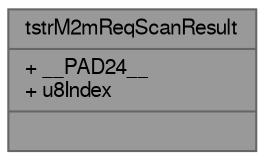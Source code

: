 digraph "tstrM2mReqScanResult"
{
 // LATEX_PDF_SIZE
  bgcolor="transparent";
  edge [fontname=FreeSans,fontsize=10,labelfontname=FreeSans,labelfontsize=10];
  node [fontname=FreeSans,fontsize=10,shape=box,height=0.2,width=0.4];
  Node1 [shape=record,label="{tstrM2mReqScanResult\n|+ __PAD24__\l+ u8Index\l|}",height=0.2,width=0.4,color="gray40", fillcolor="grey60", style="filled", fontcolor="black",tooltip="Scan Result Request."];
}
